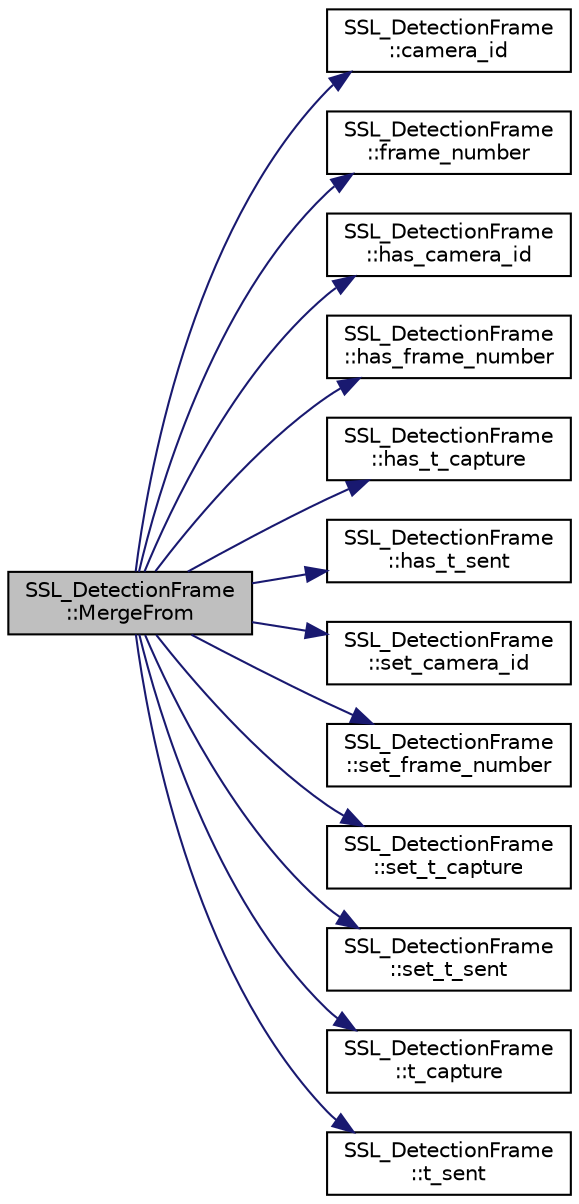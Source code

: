 digraph "SSL_DetectionFrame::MergeFrom"
{
 // INTERACTIVE_SVG=YES
  edge [fontname="Helvetica",fontsize="10",labelfontname="Helvetica",labelfontsize="10"];
  node [fontname="Helvetica",fontsize="10",shape=record];
  rankdir="LR";
  Node1 [label="SSL_DetectionFrame\l::MergeFrom",height=0.2,width=0.4,color="black", fillcolor="grey75", style="filled", fontcolor="black"];
  Node1 -> Node2 [color="midnightblue",fontsize="10",style="solid",fontname="Helvetica"];
  Node2 [label="SSL_DetectionFrame\l::camera_id",height=0.2,width=0.4,color="black", fillcolor="white", style="filled",URL="$d3/dd1/class_s_s_l___detection_frame.html#a4a2f074ae63f43c3a1192935ceb39155"];
  Node1 -> Node3 [color="midnightblue",fontsize="10",style="solid",fontname="Helvetica"];
  Node3 [label="SSL_DetectionFrame\l::frame_number",height=0.2,width=0.4,color="black", fillcolor="white", style="filled",URL="$d3/dd1/class_s_s_l___detection_frame.html#a04873bf9dda937ae896cf0a07b2234b9"];
  Node1 -> Node4 [color="midnightblue",fontsize="10",style="solid",fontname="Helvetica"];
  Node4 [label="SSL_DetectionFrame\l::has_camera_id",height=0.2,width=0.4,color="black", fillcolor="white", style="filled",URL="$d3/dd1/class_s_s_l___detection_frame.html#a35c9c396403e48bb1983a387701f2fe3"];
  Node1 -> Node5 [color="midnightblue",fontsize="10",style="solid",fontname="Helvetica"];
  Node5 [label="SSL_DetectionFrame\l::has_frame_number",height=0.2,width=0.4,color="black", fillcolor="white", style="filled",URL="$d3/dd1/class_s_s_l___detection_frame.html#af62ec0cbd26a2b09fea984166d537b2f"];
  Node1 -> Node6 [color="midnightblue",fontsize="10",style="solid",fontname="Helvetica"];
  Node6 [label="SSL_DetectionFrame\l::has_t_capture",height=0.2,width=0.4,color="black", fillcolor="white", style="filled",URL="$d3/dd1/class_s_s_l___detection_frame.html#aae528d1a62a8793d970b66776d0a1983"];
  Node1 -> Node7 [color="midnightblue",fontsize="10",style="solid",fontname="Helvetica"];
  Node7 [label="SSL_DetectionFrame\l::has_t_sent",height=0.2,width=0.4,color="black", fillcolor="white", style="filled",URL="$d3/dd1/class_s_s_l___detection_frame.html#a42bae63d5b23bfcdbdc3d4ee82f224e4"];
  Node1 -> Node8 [color="midnightblue",fontsize="10",style="solid",fontname="Helvetica"];
  Node8 [label="SSL_DetectionFrame\l::set_camera_id",height=0.2,width=0.4,color="black", fillcolor="white", style="filled",URL="$d3/dd1/class_s_s_l___detection_frame.html#a18c491e8a8a89ef849e2e03b7b7631cb"];
  Node1 -> Node9 [color="midnightblue",fontsize="10",style="solid",fontname="Helvetica"];
  Node9 [label="SSL_DetectionFrame\l::set_frame_number",height=0.2,width=0.4,color="black", fillcolor="white", style="filled",URL="$d3/dd1/class_s_s_l___detection_frame.html#ae79057ad051b05c675515f74db71017f"];
  Node1 -> Node10 [color="midnightblue",fontsize="10",style="solid",fontname="Helvetica"];
  Node10 [label="SSL_DetectionFrame\l::set_t_capture",height=0.2,width=0.4,color="black", fillcolor="white", style="filled",URL="$d3/dd1/class_s_s_l___detection_frame.html#a4d6361b1e5c5fcf29aed952894c17e0a"];
  Node1 -> Node11 [color="midnightblue",fontsize="10",style="solid",fontname="Helvetica"];
  Node11 [label="SSL_DetectionFrame\l::set_t_sent",height=0.2,width=0.4,color="black", fillcolor="white", style="filled",URL="$d3/dd1/class_s_s_l___detection_frame.html#a915dde670da2dd5654c9b81a040351c7"];
  Node1 -> Node12 [color="midnightblue",fontsize="10",style="solid",fontname="Helvetica"];
  Node12 [label="SSL_DetectionFrame\l::t_capture",height=0.2,width=0.4,color="black", fillcolor="white", style="filled",URL="$d3/dd1/class_s_s_l___detection_frame.html#ac71a297eeef94c8706ff92e6d30ce233"];
  Node1 -> Node13 [color="midnightblue",fontsize="10",style="solid",fontname="Helvetica"];
  Node13 [label="SSL_DetectionFrame\l::t_sent",height=0.2,width=0.4,color="black", fillcolor="white", style="filled",URL="$d3/dd1/class_s_s_l___detection_frame.html#a2018392f1d9b6b0dc2013864ddb90ba8"];
}
